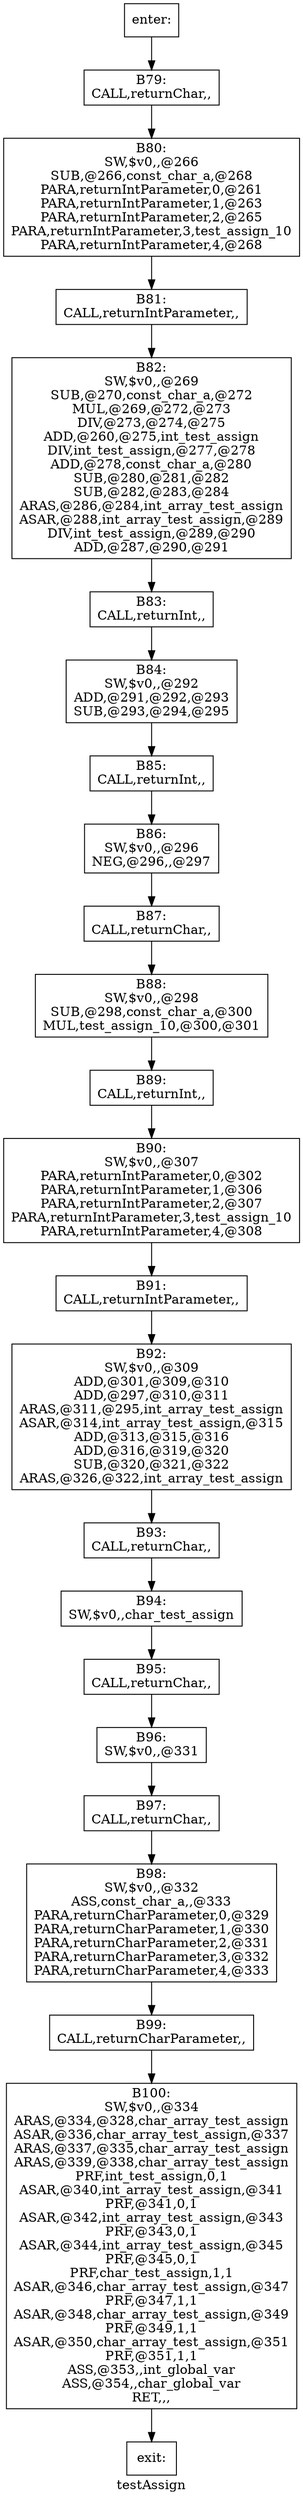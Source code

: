 digraph testAssign{
label =testAssign
B100[label="B100:\nSW,$v0,,@334\nARAS,@334,@328,char_array_test_assign\nASAR,@336,char_array_test_assign,@337\nARAS,@337,@335,char_array_test_assign\nARAS,@339,@338,char_array_test_assign\nPRF,int_test_assign,0,1\nASAR,@340,int_array_test_assign,@341\nPRF,@341,0,1\nASAR,@342,int_array_test_assign,@343\nPRF,@343,0,1\nASAR,@344,int_array_test_assign,@345\nPRF,@345,0,1\nPRF,char_test_assign,1,1\nASAR,@346,char_array_test_assign,@347\nPRF,@347,1,1\nASAR,@348,char_array_test_assign,@349\nPRF,@349,1,1\nASAR,@350,char_array_test_assign,@351\nPRF,@351,1,1\nASS,@353,,int_global_var\nASS,@354,,char_global_var\nRET,,,\n" shape=box]
B79[label="B79:\nCALL,returnChar,,\n" shape=box]
B80[label="B80:\nSW,$v0,,@266\nSUB,@266,const_char_a,@268\nPARA,returnIntParameter,0,@261\nPARA,returnIntParameter,1,@263\nPARA,returnIntParameter,2,@265\nPARA,returnIntParameter,3,test_assign_10\nPARA,returnIntParameter,4,@268\n" shape=box]
B81[label="B81:\nCALL,returnIntParameter,,\n" shape=box]
B82[label="B82:\nSW,$v0,,@269\nSUB,@270,const_char_a,@272\nMUL,@269,@272,@273\nDIV,@273,@274,@275\nADD,@260,@275,int_test_assign\nDIV,int_test_assign,@277,@278\nADD,@278,const_char_a,@280\nSUB,@280,@281,@282\nSUB,@282,@283,@284\nARAS,@286,@284,int_array_test_assign\nASAR,@288,int_array_test_assign,@289\nDIV,int_test_assign,@289,@290\nADD,@287,@290,@291\n" shape=box]
B83[label="B83:\nCALL,returnInt,,\n" shape=box]
B84[label="B84:\nSW,$v0,,@292\nADD,@291,@292,@293\nSUB,@293,@294,@295\n" shape=box]
B85[label="B85:\nCALL,returnInt,,\n" shape=box]
B86[label="B86:\nSW,$v0,,@296\nNEG,@296,,@297\n" shape=box]
B87[label="B87:\nCALL,returnChar,,\n" shape=box]
B88[label="B88:\nSW,$v0,,@298\nSUB,@298,const_char_a,@300\nMUL,test_assign_10,@300,@301\n" shape=box]
B89[label="B89:\nCALL,returnInt,,\n" shape=box]
B90[label="B90:\nSW,$v0,,@307\nPARA,returnIntParameter,0,@302\nPARA,returnIntParameter,1,@306\nPARA,returnIntParameter,2,@307\nPARA,returnIntParameter,3,test_assign_10\nPARA,returnIntParameter,4,@308\n" shape=box]
B91[label="B91:\nCALL,returnIntParameter,,\n" shape=box]
B92[label="B92:\nSW,$v0,,@309\nADD,@301,@309,@310\nADD,@297,@310,@311\nARAS,@311,@295,int_array_test_assign\nASAR,@314,int_array_test_assign,@315\nADD,@313,@315,@316\nADD,@316,@319,@320\nSUB,@320,@321,@322\nARAS,@326,@322,int_array_test_assign\n" shape=box]
B93[label="B93:\nCALL,returnChar,,\n" shape=box]
B94[label="B94:\nSW,$v0,,char_test_assign\n" shape=box]
B95[label="B95:\nCALL,returnChar,,\n" shape=box]
B96[label="B96:\nSW,$v0,,@331\n" shape=box]
B97[label="B97:\nCALL,returnChar,,\n" shape=box]
B98[label="B98:\nSW,$v0,,@332\nASS,const_char_a,,@333\nPARA,returnCharParameter,0,@329\nPARA,returnCharParameter,1,@330\nPARA,returnCharParameter,2,@331\nPARA,returnCharParameter,3,@332\nPARA,returnCharParameter,4,@333\n" shape=box]
B99[label="B99:\nCALL,returnCharParameter,,\n" shape=box]
enter[label="enter:\n" shape=box]
exit[label="exit:\n" shape=box]
B100->exit
B79->B80
B80->B81
B81->B82
B82->B83
B83->B84
B84->B85
B85->B86
B86->B87
B87->B88
B88->B89
B89->B90
B90->B91
B91->B92
B92->B93
B93->B94
B94->B95
B95->B96
B96->B97
B97->B98
B98->B99
B99->B100
enter->B79
}

